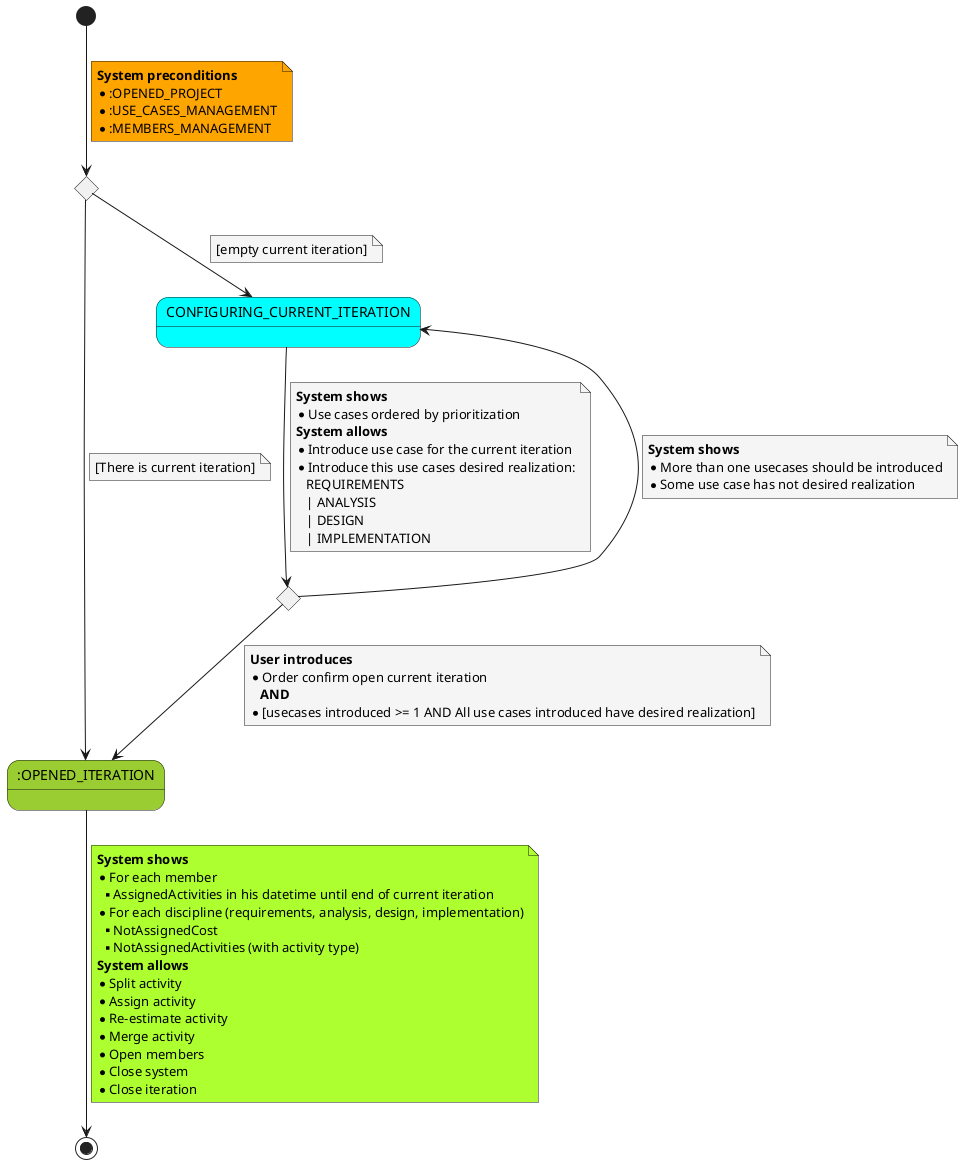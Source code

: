 @startuml
skinparam {
    NoteBackgroundColor #whiteSmoke
}

    state 1  <<choice>>
    state 2 as "CONFIGURING_CURRENT_ITERATION" #Cyan
    state 3 <<choice>>
    state 4 as ":OPENED_ITERATION" #YellowGreen
    

    [*] --> 1
    note on link #Orange
        <b>System preconditions</b>
        * :OPENED_PROJECT
        * :USE_CASES_MANAGEMENT
        * :MEMBERS_MANAGEMENT
    end note
      1 -> 4
    note on link
        [There is current iteration]
    end note
    1 --> 2
    note on link
        [empty current iteration]
    end note
    2 --> 3
    note on link
        <b>System shows</b>
        * Use cases ordered by prioritization
        <b>System allows</b>
        * Introduce use case for the current iteration
        * Introduce this use cases desired realization:
           REQUIREMENTS 
           | ANALYSIS 
           | DESIGN 
           | IMPLEMENTATION
    end note
    3 --> 2
       note on link
        <b>System shows</b>
        * More than one usecases should be introduced
        * Some use case has not desired realization
    end note
    3 --> 4
    note on link
        <b>User introduces</b>
        * Order confirm open current iteration
           <b>AND</b>
        * [usecases introduced >= 1 AND All use cases introduced have desired realization]  
    end note
    4 --> [*]
    note on link #GreenYellow
     <b>System shows</b>
     * For each member
     ** AssignedActivities in his datetime until end of current iteration
     * For each discipline (requirements, analysis, design, implementation)
     ** NotAssignedCost
     ** NotAssignedActivities (with activity type)
     <b>System allows</b>
     * Split activity
     * Assign activity
     * Re-estimate activity
     * Merge activity
     * Open members
     * Close system
     * Close iteration
    end note
@enduml
